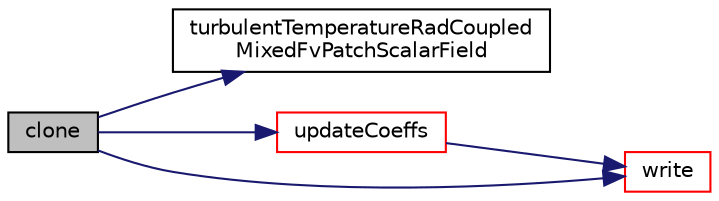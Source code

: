 digraph "clone"
{
  bgcolor="transparent";
  edge [fontname="Helvetica",fontsize="10",labelfontname="Helvetica",labelfontsize="10"];
  node [fontname="Helvetica",fontsize="10",shape=record];
  rankdir="LR";
  Node318 [label="clone",height=0.2,width=0.4,color="black", fillcolor="grey75", style="filled", fontcolor="black"];
  Node318 -> Node319 [color="midnightblue",fontsize="10",style="solid",fontname="Helvetica"];
  Node319 [label="turbulentTemperatureRadCoupled\lMixedFvPatchScalarField",height=0.2,width=0.4,color="black",URL="$a32025.html#aabba79c9c6f2677a6dc9639bb41b8dfc",tooltip="Construct from patch and internal field. "];
  Node318 -> Node320 [color="midnightblue",fontsize="10",style="solid",fontname="Helvetica"];
  Node320 [label="updateCoeffs",height=0.2,width=0.4,color="red",URL="$a32025.html#a7e24eafac629d3733181cd942d4c902f",tooltip="Update the coefficients associated with the patch field. "];
  Node320 -> Node798 [color="midnightblue",fontsize="10",style="solid",fontname="Helvetica"];
  Node798 [label="write",height=0.2,width=0.4,color="red",URL="$a32025.html#a293fdfec8bdfbd5c3913ab4c9f3454ff",tooltip="Write. "];
  Node318 -> Node798 [color="midnightblue",fontsize="10",style="solid",fontname="Helvetica"];
}
